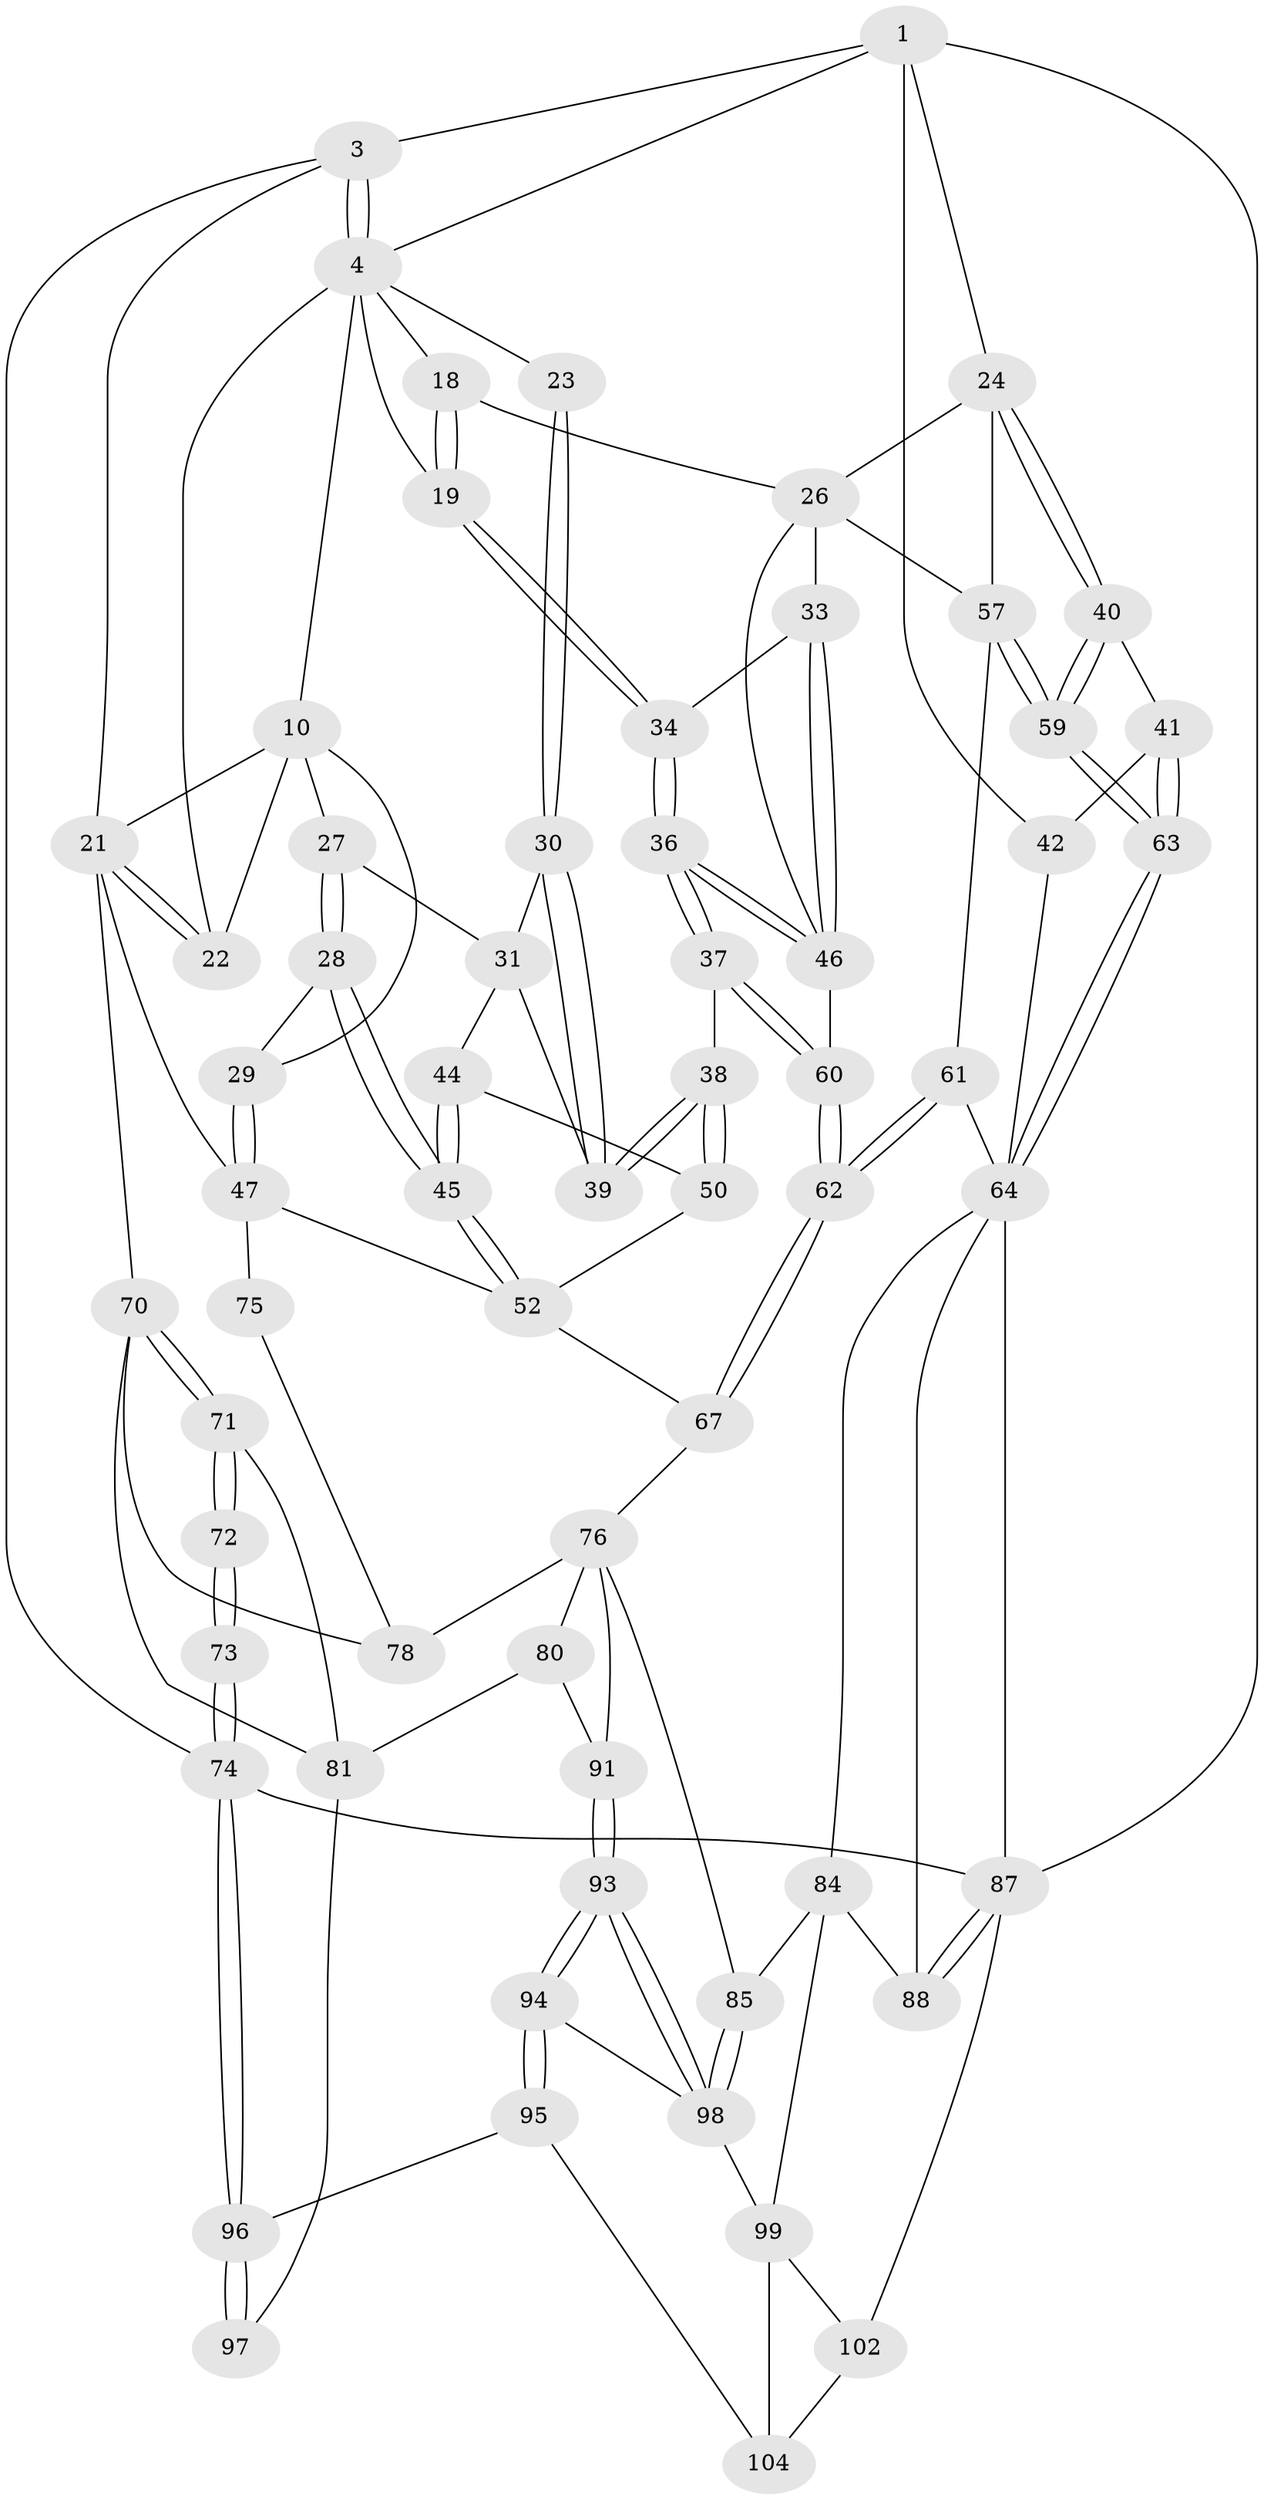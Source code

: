// original degree distribution, {3: 0.04716981132075472, 6: 0.2641509433962264, 5: 0.46226415094339623, 4: 0.22641509433962265}
// Generated by graph-tools (version 1.1) at 2025/21/03/04/25 18:21:24]
// undirected, 63 vertices, 147 edges
graph export_dot {
graph [start="1"]
  node [color=gray90,style=filled];
  1 [pos="+0.8501783928304483+0",super="+8+2"];
  3 [pos="+0+0"];
  4 [pos="+0+0",super="+5+13"];
  10 [pos="+0.09368960545968881+0.0769239505110775",super="+14+11"];
  18 [pos="+0.7404557428732306+0.10386541936920875"];
  19 [pos="+0.5583313831292699+0.09974726435862848"];
  21 [pos="+0+0.18917039155010207",super="+35"];
  22 [pos="+0+0.13786412848316784"];
  23 [pos="+0.4200802686877448+0.06487956232675142"];
  24 [pos="+0.9278738936274297+0.17927314184506604",super="+25"];
  26 [pos="+0.7413490648262957+0.10982613520397394",super="+32"];
  27 [pos="+0.19510522065964214+0.14279599426686093"];
  28 [pos="+0.13886598765648764+0.2062759363711898"];
  29 [pos="+0.09877165310483232+0.2085931967896971"];
  30 [pos="+0.41235144453400707+0.08162307171386649"];
  31 [pos="+0.28731900400543925+0.17349335639348498",super="+43"];
  33 [pos="+0.598456714983067+0.18551328564944103"];
  34 [pos="+0.5943614689932691+0.18206086722967788"];
  36 [pos="+0.4563599928330942+0.2944357981381886"];
  37 [pos="+0.45159018390332256+0.2965703989385049"];
  38 [pos="+0.44221146904195885+0.29480843697947384"];
  39 [pos="+0.4294454657317419+0.2368458340867818"];
  40 [pos="+0.9690405792951972+0.19771105630154642"];
  41 [pos="+1+0.22512414539230735"];
  42 [pos="+1+0.2252717935955062"];
  44 [pos="+0.28785967993854805+0.22094478578136376"];
  45 [pos="+0.23290807859252152+0.34419550858956116"];
  46 [pos="+0.5782524860774847+0.29793901195714867",super="+56"];
  47 [pos="+0.07412484063090231+0.26088227458388175",super="+48+54"];
  50 [pos="+0.42870609007031246+0.3038040526136113",super="+51"];
  52 [pos="+0.23355961148223175+0.35198782562410935",super="+53"];
  57 [pos="+0.7614270383322661+0.27742689232212225",super="+58"];
  59 [pos="+0.8469634357563223+0.3688391063810937"];
  60 [pos="+0.5920196923366131+0.4613290414373483"];
  61 [pos="+0.6490057685041118+0.5245574799574207"];
  62 [pos="+0.6062230999155787+0.4992531596685678"];
  63 [pos="+0.8713879146237059+0.43634540240393155"];
  64 [pos="+0.8694478285696365+0.4532050826228546",super="+69+65"];
  67 [pos="+0.4158682354571101+0.5136465722681265"];
  70 [pos="+0+0.5226233835717178",super="+79"];
  71 [pos="+0+0.7114090582792644"];
  72 [pos="+0+0.7264352165035057"];
  73 [pos="+0+1",super="+106"];
  74 [pos="+0+1"];
  75 [pos="+0.1610524025626181+0.4370651627358901"];
  76 [pos="+0.3814687909497898+0.5545780305231645",super="+77+82"];
  78 [pos="+0.2066455358310925+0.5252752695272925"];
  80 [pos="+0.23985927268605256+0.7359541805194183",super="+83"];
  81 [pos="+0.19716836711591323+0.7244244192953881",super="+92"];
  84 [pos="+0.6070703671075314+0.7067178198727665",super="+90"];
  85 [pos="+0.5938595925959305+0.7247952729613336"];
  87 [pos="+1+0.7661111032326282",super="+89"];
  88 [pos="+0.9459814465674937+0.7127743843871867"];
  91 [pos="+0.3344118541186932+0.8251222362717154"];
  93 [pos="+0.34144363143562595+0.8705225970684392"];
  94 [pos="+0.34466985224933855+1"];
  95 [pos="+0.3424874730197922+1"];
  96 [pos="+0.3250358794620803+1"];
  97 [pos="+0.11538290021876008+0.8933295705059587"];
  98 [pos="+0.5979191355747557+0.8008583468597744",super="+101"];
  99 [pos="+0.7962665261937+0.8789983055214884",super="+103+100"];
  102 [pos="+1+1"];
  104 [pos="+0.6370637744530661+1",super="+105"];
  1 -- 24;
  1 -- 42;
  1 -- 3;
  1 -- 87;
  1 -- 4;
  3 -- 4;
  3 -- 4;
  3 -- 21;
  3 -- 74;
  4 -- 18;
  4 -- 19;
  4 -- 23 [weight=2];
  4 -- 10 [weight=2];
  4 -- 22;
  10 -- 22;
  10 -- 29;
  10 -- 27;
  10 -- 21;
  18 -- 19;
  18 -- 19;
  18 -- 26;
  19 -- 34;
  19 -- 34;
  21 -- 22;
  21 -- 22;
  21 -- 70;
  21 -- 47;
  23 -- 30;
  23 -- 30;
  24 -- 40;
  24 -- 40;
  24 -- 57;
  24 -- 26;
  26 -- 33;
  26 -- 46;
  26 -- 57;
  27 -- 28;
  27 -- 28;
  27 -- 31;
  28 -- 29;
  28 -- 45;
  28 -- 45;
  29 -- 47;
  29 -- 47;
  30 -- 31;
  30 -- 39;
  30 -- 39;
  31 -- 44;
  31 -- 39;
  33 -- 34;
  33 -- 46;
  33 -- 46;
  34 -- 36;
  34 -- 36;
  36 -- 37;
  36 -- 37;
  36 -- 46;
  36 -- 46;
  37 -- 38;
  37 -- 60;
  37 -- 60;
  38 -- 39;
  38 -- 39;
  38 -- 50;
  38 -- 50;
  40 -- 41;
  40 -- 59;
  40 -- 59;
  41 -- 42;
  41 -- 63;
  41 -- 63;
  42 -- 64;
  44 -- 45;
  44 -- 45;
  44 -- 50;
  45 -- 52;
  45 -- 52;
  46 -- 60;
  47 -- 75 [weight=2];
  47 -- 52;
  50 -- 52 [weight=2];
  52 -- 67;
  57 -- 59;
  57 -- 59;
  57 -- 61;
  59 -- 63;
  59 -- 63;
  60 -- 62;
  60 -- 62;
  61 -- 62;
  61 -- 62;
  61 -- 64;
  62 -- 67;
  62 -- 67;
  63 -- 64;
  63 -- 64;
  64 -- 87;
  64 -- 88;
  64 -- 84;
  67 -- 76;
  70 -- 71;
  70 -- 71;
  70 -- 81;
  70 -- 78;
  71 -- 72;
  71 -- 72;
  71 -- 81;
  72 -- 73 [weight=2];
  72 -- 73;
  73 -- 74;
  73 -- 74;
  74 -- 96;
  74 -- 96;
  74 -- 87;
  75 -- 78;
  76 -- 80 [weight=2];
  76 -- 78;
  76 -- 91;
  76 -- 85;
  80 -- 81;
  80 -- 91;
  81 -- 97;
  84 -- 85;
  84 -- 88;
  84 -- 99;
  85 -- 98;
  85 -- 98;
  87 -- 88;
  87 -- 88;
  87 -- 102;
  91 -- 93;
  91 -- 93;
  93 -- 94;
  93 -- 94;
  93 -- 98;
  93 -- 98;
  94 -- 95;
  94 -- 95;
  94 -- 98;
  95 -- 96;
  95 -- 104;
  96 -- 97;
  96 -- 97;
  98 -- 99;
  99 -- 104 [weight=2];
  99 -- 102;
  102 -- 104;
}
